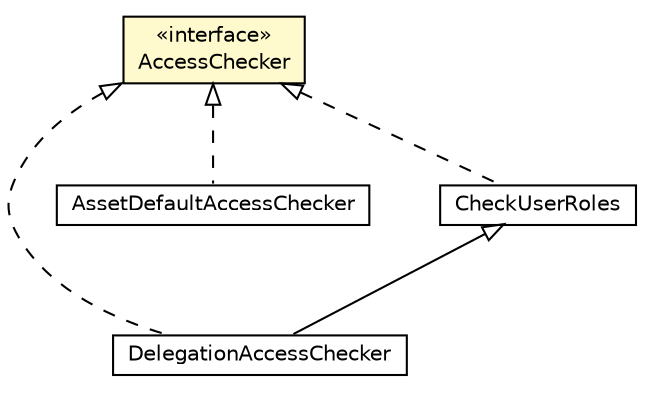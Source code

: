 #!/usr/local/bin/dot
#
# Class diagram 
# Generated by UMLGraph version R5_6-24-gf6e263 (http://www.umlgraph.org/)
#

digraph G {
	edge [fontname="Helvetica",fontsize=10,labelfontname="Helvetica",labelfontsize=10];
	node [fontname="Helvetica",fontsize=10,shape=plaintext];
	nodesep=0.25;
	ranksep=0.5;
	// org.universAAL.security.authorisator.access_checkers.DelegationAccessChecker
	c1828558 [label=<<table title="org.universAAL.security.authorisator.access_checkers.DelegationAccessChecker" border="0" cellborder="1" cellspacing="0" cellpadding="2" port="p" href="../access_checkers/DelegationAccessChecker.html">
		<tr><td><table border="0" cellspacing="0" cellpadding="1">
<tr><td align="center" balign="center"> DelegationAccessChecker </td></tr>
		</table></td></tr>
		</table>>, URL="../access_checkers/DelegationAccessChecker.html", fontname="Helvetica", fontcolor="black", fontsize=10.0];
	// org.universAAL.security.authorisator.access_checkers.AssetDefaultAccessChecker
	c1828559 [label=<<table title="org.universAAL.security.authorisator.access_checkers.AssetDefaultAccessChecker" border="0" cellborder="1" cellspacing="0" cellpadding="2" port="p" href="../access_checkers/AssetDefaultAccessChecker.html">
		<tr><td><table border="0" cellspacing="0" cellpadding="1">
<tr><td align="center" balign="center"> AssetDefaultAccessChecker </td></tr>
		</table></td></tr>
		</table>>, URL="../access_checkers/AssetDefaultAccessChecker.html", fontname="Helvetica", fontcolor="black", fontsize=10.0];
	// org.universAAL.security.authorisator.access_checkers.CheckUserRoles
	c1828560 [label=<<table title="org.universAAL.security.authorisator.access_checkers.CheckUserRoles" border="0" cellborder="1" cellspacing="0" cellpadding="2" port="p" href="../access_checkers/CheckUserRoles.html">
		<tr><td><table border="0" cellspacing="0" cellpadding="1">
<tr><td align="center" balign="center"> CheckUserRoles </td></tr>
		</table></td></tr>
		</table>>, URL="../access_checkers/CheckUserRoles.html", fontname="Helvetica", fontcolor="black", fontsize=10.0];
	// org.universAAL.security.authorisator.interfaces.AccessChecker
	c1828564 [label=<<table title="org.universAAL.security.authorisator.interfaces.AccessChecker" border="0" cellborder="1" cellspacing="0" cellpadding="2" port="p" bgcolor="lemonChiffon" href="./AccessChecker.html">
		<tr><td><table border="0" cellspacing="0" cellpadding="1">
<tr><td align="center" balign="center"> &#171;interface&#187; </td></tr>
<tr><td align="center" balign="center"> AccessChecker </td></tr>
		</table></td></tr>
		</table>>, URL="./AccessChecker.html", fontname="Helvetica", fontcolor="black", fontsize=10.0];
	//org.universAAL.security.authorisator.access_checkers.DelegationAccessChecker extends org.universAAL.security.authorisator.access_checkers.CheckUserRoles
	c1828560:p -> c1828558:p [dir=back,arrowtail=empty];
	//org.universAAL.security.authorisator.access_checkers.DelegationAccessChecker implements org.universAAL.security.authorisator.interfaces.AccessChecker
	c1828564:p -> c1828558:p [dir=back,arrowtail=empty,style=dashed];
	//org.universAAL.security.authorisator.access_checkers.AssetDefaultAccessChecker implements org.universAAL.security.authorisator.interfaces.AccessChecker
	c1828564:p -> c1828559:p [dir=back,arrowtail=empty,style=dashed];
	//org.universAAL.security.authorisator.access_checkers.CheckUserRoles implements org.universAAL.security.authorisator.interfaces.AccessChecker
	c1828564:p -> c1828560:p [dir=back,arrowtail=empty,style=dashed];
}

